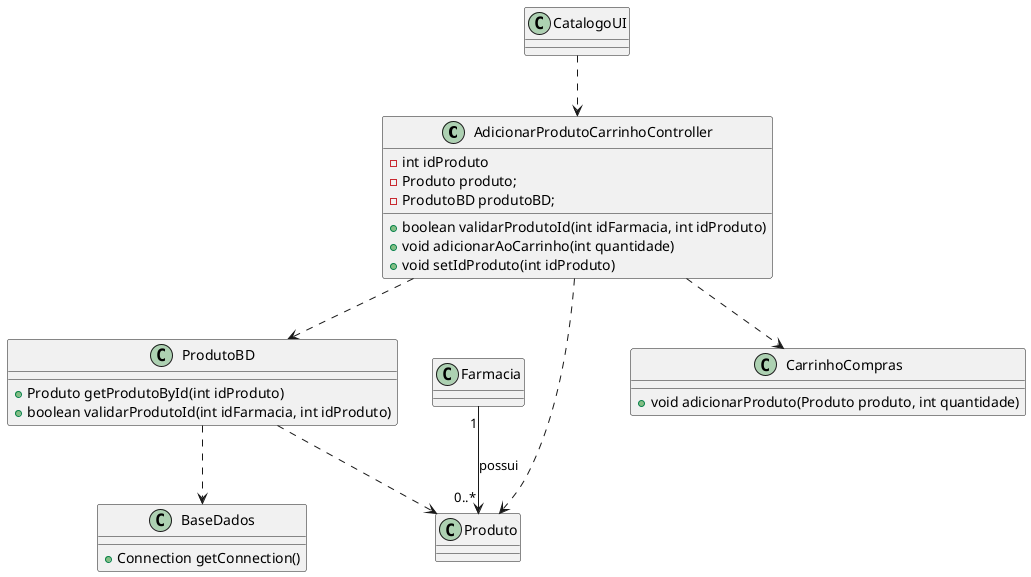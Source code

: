 @startuml

class AdicionarProdutoCarrinhoController{
-int idProduto
-Produto produto;
-ProdutoBD produtoBD;
+ boolean validarProdutoId(int idFarmacia, int idProduto)
+void adicionarAoCarrinho(int quantidade)
+void setIdProduto(int idProduto)
}
class CatalogoUI
class ProdutoBD{
 + Produto getProdutoById(int idProduto)
 +boolean validarProdutoId(int idFarmacia, int idProduto)
}
class Produto{
}
class Farmacia
class CarrinhoCompras{
+void adicionarProduto(Produto produto, int quantidade)
}
class BaseDados{
+Connection getConnection()
}

CatalogoUI ..> AdicionarProdutoCarrinhoController
Farmacia "1" --> "0..*" Produto : possui
AdicionarProdutoCarrinhoController ..> ProdutoBD
AdicionarProdutoCarrinhoController ..> Produto
ProdutoBD ..> BaseDados
ProdutoBD ..> Produto
AdicionarProdutoCarrinhoController ..>CarrinhoCompras


@enduml